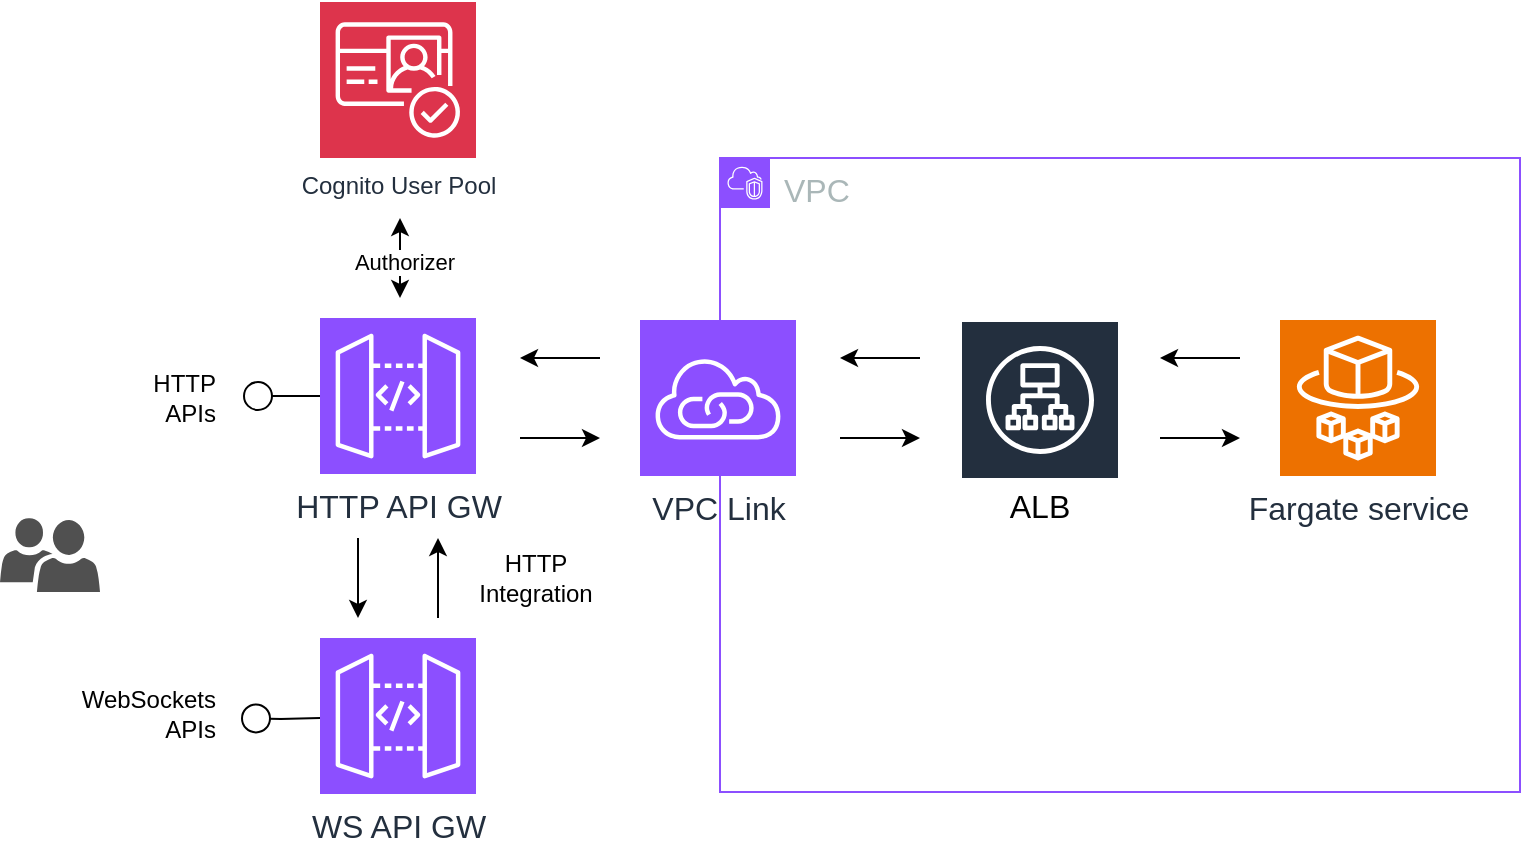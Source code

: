 <mxfile version="22.1.11" type="device">
  <diagram name="Page-1" id="LNMcdN-rwPb74xM4FRDY">
    <mxGraphModel dx="988" dy="590" grid="1" gridSize="10" guides="1" tooltips="1" connect="1" arrows="1" fold="1" page="1" pageScale="1" pageWidth="1169" pageHeight="827" math="0" shadow="0">
      <root>
        <mxCell id="0" />
        <mxCell id="1" parent="0" />
        <mxCell id="ey0es-SVGDCrtVqmgH2h-38" value="" style="edgeStyle=orthogonalEdgeStyle;rounded=0;orthogonalLoop=1;jettySize=auto;html=1;endArrow=circle;endFill=0;" edge="1" parent="1" source="ey0es-SVGDCrtVqmgH2h-2">
          <mxGeometry relative="1" as="geometry">
            <mxPoint x="321.0" y="239" as="targetPoint" />
          </mxGeometry>
        </mxCell>
        <mxCell id="ey0es-SVGDCrtVqmgH2h-2" value="&lt;span style=&quot;background-color: rgb(255, 255, 255);&quot;&gt;HTTP API GW&lt;/span&gt;" style="sketch=0;points=[[0,0,0],[0.25,0,0],[0.5,0,0],[0.75,0,0],[1,0,0],[0,1,0],[0.25,1,0],[0.5,1,0],[0.75,1,0],[1,1,0],[0,0.25,0],[0,0.5,0],[0,0.75,0],[1,0.25,0],[1,0.5,0],[1,0.75,0]];outlineConnect=0;fontColor=#232F3E;fillColor=#8C4FFF;strokeColor=#ffffff;dashed=0;verticalLabelPosition=bottom;verticalAlign=top;align=center;html=1;fontSize=16;fontStyle=0;aspect=fixed;shape=mxgraph.aws4.resourceIcon;resIcon=mxgraph.aws4.api_gateway;" vertex="1" parent="1">
          <mxGeometry x="360" y="200" width="78" height="78" as="geometry" />
        </mxCell>
        <mxCell id="ey0es-SVGDCrtVqmgH2h-3" value="" style="sketch=0;pointerEvents=1;shadow=0;dashed=0;html=1;strokeColor=none;labelPosition=center;verticalLabelPosition=bottom;verticalAlign=top;align=center;fillColor=#505050;shape=mxgraph.mscae.intune.user_group;fontSize=16;fontStyle=0" vertex="1" parent="1">
          <mxGeometry x="200" y="300" width="50" height="37" as="geometry" />
        </mxCell>
        <mxCell id="ey0es-SVGDCrtVqmgH2h-5" value="WS API GW" style="sketch=0;points=[[0,0,0],[0.25,0,0],[0.5,0,0],[0.75,0,0],[1,0,0],[0,1,0],[0.25,1,0],[0.5,1,0],[0.75,1,0],[1,1,0],[0,0.25,0],[0,0.5,0],[0,0.75,0],[1,0.25,0],[1,0.5,0],[1,0.75,0]];outlineConnect=0;fontColor=#232F3E;fillColor=#8C4FFF;strokeColor=#ffffff;dashed=0;verticalLabelPosition=bottom;verticalAlign=top;align=center;html=1;fontSize=16;fontStyle=0;aspect=fixed;shape=mxgraph.aws4.resourceIcon;resIcon=mxgraph.aws4.api_gateway;" vertex="1" parent="1">
          <mxGeometry x="360" y="360" width="78" height="78" as="geometry" />
        </mxCell>
        <mxCell id="ey0es-SVGDCrtVqmgH2h-6" value="VPC" style="points=[[0,0],[0.25,0],[0.5,0],[0.75,0],[1,0],[1,0.25],[1,0.5],[1,0.75],[1,1],[0.75,1],[0.5,1],[0.25,1],[0,1],[0,0.75],[0,0.5],[0,0.25]];outlineConnect=0;gradientColor=none;html=1;whiteSpace=wrap;fontSize=16;fontStyle=0;container=1;pointerEvents=0;collapsible=0;recursiveResize=0;shape=mxgraph.aws4.group;grIcon=mxgraph.aws4.group_vpc2;strokeColor=#8C4FFF;fillColor=none;verticalAlign=top;align=left;spacingLeft=30;fontColor=#AAB7B8;dashed=0;" vertex="1" parent="1">
          <mxGeometry x="560" y="120" width="400" height="317" as="geometry" />
        </mxCell>
        <mxCell id="ey0es-SVGDCrtVqmgH2h-9" value="Fargate service" style="sketch=0;points=[[0,0,0],[0.25,0,0],[0.5,0,0],[0.75,0,0],[1,0,0],[0,1,0],[0.25,1,0],[0.5,1,0],[0.75,1,0],[1,1,0],[0,0.25,0],[0,0.5,0],[0,0.75,0],[1,0.25,0],[1,0.5,0],[1,0.75,0]];outlineConnect=0;fontColor=#232F3E;fillColor=#ED7100;strokeColor=#ffffff;dashed=0;verticalLabelPosition=bottom;verticalAlign=top;align=center;html=1;fontSize=16;fontStyle=0;aspect=fixed;shape=mxgraph.aws4.resourceIcon;resIcon=mxgraph.aws4.fargate;" vertex="1" parent="ey0es-SVGDCrtVqmgH2h-6">
          <mxGeometry x="280" y="81" width="78" height="78" as="geometry" />
        </mxCell>
        <mxCell id="ey0es-SVGDCrtVqmgH2h-15" value="" style="group" vertex="1" connectable="0" parent="ey0es-SVGDCrtVqmgH2h-6">
          <mxGeometry x="120" y="81" width="80" height="108" as="geometry" />
        </mxCell>
        <mxCell id="ey0es-SVGDCrtVqmgH2h-13" value="" style="sketch=0;outlineConnect=0;fontColor=#232F3E;gradientColor=none;strokeColor=#ffffff;fillColor=#232F3E;dashed=0;verticalLabelPosition=middle;verticalAlign=bottom;align=center;html=1;whiteSpace=wrap;fontSize=10;fontStyle=1;spacing=3;shape=mxgraph.aws4.productIcon;prIcon=mxgraph.aws4.application_load_balancer;" vertex="1" parent="ey0es-SVGDCrtVqmgH2h-15">
          <mxGeometry width="80" height="79" as="geometry" />
        </mxCell>
        <mxCell id="ey0es-SVGDCrtVqmgH2h-14" value="ALB" style="text;strokeColor=none;align=center;fillColor=none;html=1;verticalAlign=middle;whiteSpace=wrap;rounded=0;fontSize=16;" vertex="1" parent="ey0es-SVGDCrtVqmgH2h-15">
          <mxGeometry x="10" y="78" width="60" height="30" as="geometry" />
        </mxCell>
        <mxCell id="ey0es-SVGDCrtVqmgH2h-1" value="VPC Link" style="sketch=0;points=[[0,0,0],[0.25,0,0],[0.5,0,0],[0.75,0,0],[1,0,0],[0,1,0],[0.25,1,0],[0.5,1,0],[0.75,1,0],[1,1,0],[0,0.25,0],[0,0.5,0],[0,0.75,0],[1,0.25,0],[1,0.5,0],[1,0.75,0]];outlineConnect=0;fontColor=#232F3E;fillColor=#8C4FFF;strokeColor=#ffffff;dashed=0;verticalLabelPosition=bottom;verticalAlign=top;align=center;html=1;fontSize=16;fontStyle=0;aspect=fixed;shape=mxgraph.aws4.resourceIcon;resIcon=mxgraph.aws4.vpc_privatelink;" vertex="1" parent="ey0es-SVGDCrtVqmgH2h-6">
          <mxGeometry x="-40" y="81" width="78" height="78" as="geometry" />
        </mxCell>
        <mxCell id="ey0es-SVGDCrtVqmgH2h-24" value="" style="group;rotation=90;" vertex="1" connectable="0" parent="ey0es-SVGDCrtVqmgH2h-6">
          <mxGeometry x="60" y="100" width="40" height="40" as="geometry" />
        </mxCell>
        <mxCell id="ey0es-SVGDCrtVqmgH2h-25" value="" style="endArrow=classic;html=1;rounded=0;" edge="1" parent="ey0es-SVGDCrtVqmgH2h-24">
          <mxGeometry width="50" height="50" relative="1" as="geometry">
            <mxPoint x="40" as="sourcePoint" />
            <mxPoint as="targetPoint" />
          </mxGeometry>
        </mxCell>
        <mxCell id="ey0es-SVGDCrtVqmgH2h-26" value="" style="endArrow=classic;html=1;rounded=0;" edge="1" parent="ey0es-SVGDCrtVqmgH2h-24">
          <mxGeometry width="50" height="50" relative="1" as="geometry">
            <mxPoint y="40" as="sourcePoint" />
            <mxPoint x="40" y="40" as="targetPoint" />
          </mxGeometry>
        </mxCell>
        <mxCell id="ey0es-SVGDCrtVqmgH2h-27" value="" style="group;rotation=90;" vertex="1" connectable="0" parent="ey0es-SVGDCrtVqmgH2h-6">
          <mxGeometry x="220" y="100" width="40" height="40" as="geometry" />
        </mxCell>
        <mxCell id="ey0es-SVGDCrtVqmgH2h-28" value="" style="endArrow=classic;html=1;rounded=0;" edge="1" parent="ey0es-SVGDCrtVqmgH2h-27">
          <mxGeometry width="50" height="50" relative="1" as="geometry">
            <mxPoint x="40" as="sourcePoint" />
            <mxPoint as="targetPoint" />
          </mxGeometry>
        </mxCell>
        <mxCell id="ey0es-SVGDCrtVqmgH2h-29" value="" style="endArrow=classic;html=1;rounded=0;" edge="1" parent="ey0es-SVGDCrtVqmgH2h-27">
          <mxGeometry width="50" height="50" relative="1" as="geometry">
            <mxPoint y="40" as="sourcePoint" />
            <mxPoint x="40" y="40" as="targetPoint" />
          </mxGeometry>
        </mxCell>
        <mxCell id="ey0es-SVGDCrtVqmgH2h-20" value="" style="group" vertex="1" connectable="0" parent="1">
          <mxGeometry x="379" y="310" width="40" height="40" as="geometry" />
        </mxCell>
        <mxCell id="ey0es-SVGDCrtVqmgH2h-18" value="" style="endArrow=classic;html=1;rounded=0;" edge="1" parent="ey0es-SVGDCrtVqmgH2h-20">
          <mxGeometry width="50" height="50" relative="1" as="geometry">
            <mxPoint as="sourcePoint" />
            <mxPoint y="40" as="targetPoint" />
          </mxGeometry>
        </mxCell>
        <mxCell id="ey0es-SVGDCrtVqmgH2h-19" value="" style="endArrow=classic;html=1;rounded=0;" edge="1" parent="ey0es-SVGDCrtVqmgH2h-20">
          <mxGeometry width="50" height="50" relative="1" as="geometry">
            <mxPoint x="40" y="40" as="sourcePoint" />
            <mxPoint x="40" as="targetPoint" />
          </mxGeometry>
        </mxCell>
        <mxCell id="ey0es-SVGDCrtVqmgH2h-21" value="" style="group;rotation=90;" vertex="1" connectable="0" parent="1">
          <mxGeometry x="460" y="220" width="40" height="40" as="geometry" />
        </mxCell>
        <mxCell id="ey0es-SVGDCrtVqmgH2h-22" value="" style="endArrow=classic;html=1;rounded=0;" edge="1" parent="ey0es-SVGDCrtVqmgH2h-21">
          <mxGeometry width="50" height="50" relative="1" as="geometry">
            <mxPoint x="40" as="sourcePoint" />
            <mxPoint as="targetPoint" />
          </mxGeometry>
        </mxCell>
        <mxCell id="ey0es-SVGDCrtVqmgH2h-23" value="" style="endArrow=classic;html=1;rounded=0;" edge="1" parent="ey0es-SVGDCrtVqmgH2h-21">
          <mxGeometry width="50" height="50" relative="1" as="geometry">
            <mxPoint y="40" as="sourcePoint" />
            <mxPoint x="40" y="40" as="targetPoint" />
          </mxGeometry>
        </mxCell>
        <mxCell id="ey0es-SVGDCrtVqmgH2h-30" value="HTTP Integration" style="text;strokeColor=none;align=center;fillColor=none;html=1;verticalAlign=middle;whiteSpace=wrap;rounded=0;" vertex="1" parent="1">
          <mxGeometry x="438" y="315" width="60" height="30" as="geometry" />
        </mxCell>
        <mxCell id="ey0es-SVGDCrtVqmgH2h-31" value="Cognito User Pool" style="sketch=0;points=[[0,0,0],[0.25,0,0],[0.5,0,0],[0.75,0,0],[1,0,0],[0,1,0],[0.25,1,0],[0.5,1,0],[0.75,1,0],[1,1,0],[0,0.25,0],[0,0.5,0],[0,0.75,0],[1,0.25,0],[1,0.5,0],[1,0.75,0]];outlineConnect=0;fontColor=#232F3E;fillColor=#DD344C;strokeColor=#ffffff;dashed=0;verticalLabelPosition=bottom;verticalAlign=top;align=center;html=1;fontSize=12;fontStyle=0;aspect=fixed;shape=mxgraph.aws4.resourceIcon;resIcon=mxgraph.aws4.cognito;" vertex="1" parent="1">
          <mxGeometry x="360" y="42" width="78" height="78" as="geometry" />
        </mxCell>
        <mxCell id="ey0es-SVGDCrtVqmgH2h-33" value="" style="endArrow=classic;startArrow=classic;html=1;rounded=0;" edge="1" parent="1">
          <mxGeometry width="50" height="50" relative="1" as="geometry">
            <mxPoint x="400" y="190" as="sourcePoint" />
            <mxPoint x="400" y="150" as="targetPoint" />
          </mxGeometry>
        </mxCell>
        <mxCell id="ey0es-SVGDCrtVqmgH2h-34" value="Authorizer" style="edgeLabel;html=1;align=center;verticalAlign=middle;resizable=0;points=[];" vertex="1" connectable="0" parent="ey0es-SVGDCrtVqmgH2h-33">
          <mxGeometry x="-0.076" y="-2" relative="1" as="geometry">
            <mxPoint as="offset" />
          </mxGeometry>
        </mxCell>
        <mxCell id="ey0es-SVGDCrtVqmgH2h-42" value="" style="edgeStyle=orthogonalEdgeStyle;rounded=0;orthogonalLoop=1;jettySize=auto;html=1;endArrow=circle;endFill=0;" edge="1" parent="1">
          <mxGeometry relative="1" as="geometry">
            <mxPoint x="360" y="400" as="sourcePoint" />
            <mxPoint x="320" y="400" as="targetPoint" />
          </mxGeometry>
        </mxCell>
        <mxCell id="ey0es-SVGDCrtVqmgH2h-43" value="HTTP APIs" style="text;strokeColor=none;align=right;fillColor=none;html=1;verticalAlign=middle;whiteSpace=wrap;rounded=0;" vertex="1" parent="1">
          <mxGeometry x="250" y="225" width="60" height="30" as="geometry" />
        </mxCell>
        <mxCell id="ey0es-SVGDCrtVqmgH2h-44" value="WebSockets APIs" style="text;strokeColor=none;align=right;fillColor=none;html=1;verticalAlign=middle;whiteSpace=wrap;rounded=0;" vertex="1" parent="1">
          <mxGeometry x="250" y="383" width="60" height="30" as="geometry" />
        </mxCell>
      </root>
    </mxGraphModel>
  </diagram>
</mxfile>
